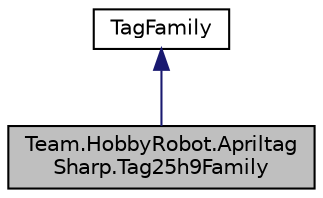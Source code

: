 digraph "Team.HobbyRobot.ApriltagSharp.Tag25h9Family"
{
 // LATEX_PDF_SIZE
  edge [fontname="Helvetica",fontsize="10",labelfontname="Helvetica",labelfontsize="10"];
  node [fontname="Helvetica",fontsize="10",shape=record];
  Node1 [label="Team.HobbyRobot.Apriltag\lSharp.Tag25h9Family",height=0.2,width=0.4,color="black", fillcolor="grey75", style="filled", fontcolor="black",tooltip=" "];
  Node2 -> Node1 [dir="back",color="midnightblue",fontsize="10",style="solid",fontname="Helvetica"];
  Node2 [label="TagFamily",height=0.2,width=0.4,color="black", fillcolor="white", style="filled",URL="$class_team_1_1_hobby_robot_1_1_apriltag_sharp_1_1_tag_family.html",tooltip=" "];
}

